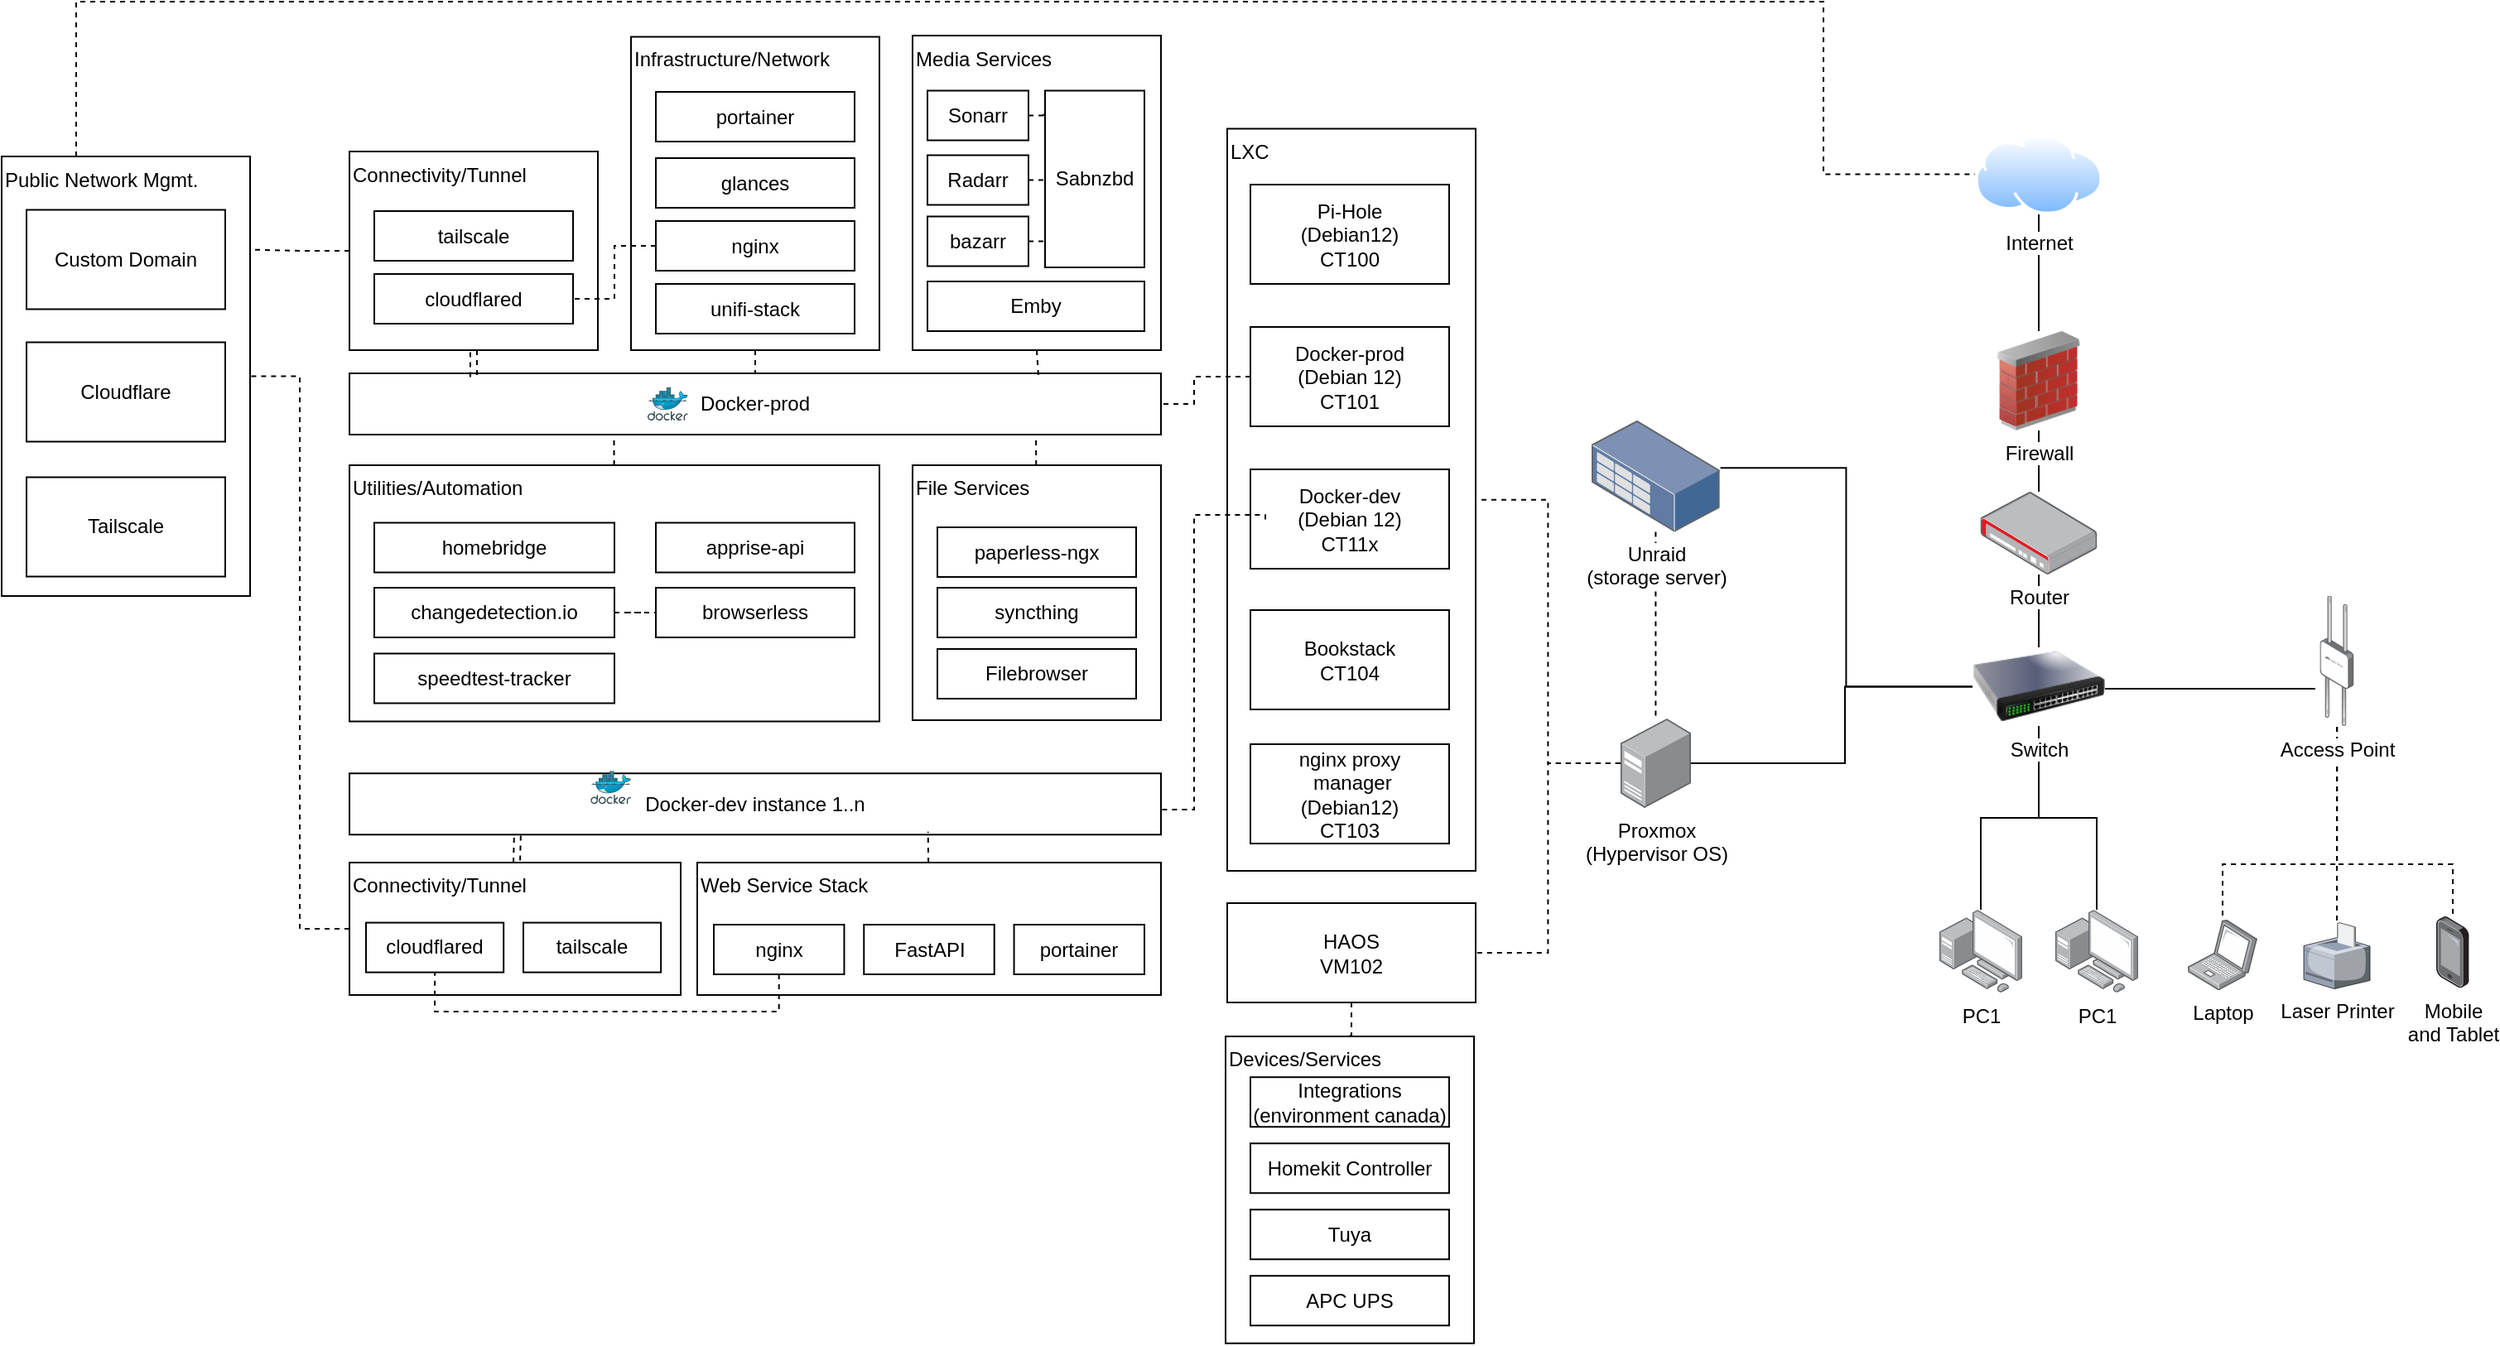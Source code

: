 <mxfile version="26.1.0">
  <diagram name="Page-1" id="8PJF-7k6O8kf38LD9RbU">
    <mxGraphModel dx="1447" dy="1107" grid="1" gridSize="10" guides="1" tooltips="1" connect="1" arrows="1" fold="1" page="1" pageScale="1" pageWidth="1600" pageHeight="900" math="0" shadow="0">
      <root>
        <mxCell id="0" />
        <mxCell id="1" parent="0" />
        <mxCell id="Pmdtr9oIzFHYsxCgHXhq-8" value="LXC" style="rounded=0;whiteSpace=wrap;html=1;align=left;verticalAlign=top;" parent="1" vertex="1">
          <mxGeometry x="810" y="96.75" width="150" height="448.25" as="geometry" />
        </mxCell>
        <mxCell id="H-8ICV9-0rw6bkesGoe8-20" value="Docker-dev&lt;div&gt;(Debian 12)&lt;br&gt;&lt;div&gt;&lt;div&gt;CT11x&lt;/div&gt;&lt;/div&gt;&lt;/div&gt;" style="rounded=0;whiteSpace=wrap;html=1;" parent="1" vertex="1">
          <mxGeometry x="824" y="302.5" width="120" height="60" as="geometry" />
        </mxCell>
        <mxCell id="JpR7qqVXLkJ56dBlj6J--28" style="edgeStyle=orthogonalEdgeStyle;rounded=0;orthogonalLoop=1;jettySize=auto;html=1;endArrow=none;startFill=0;dashed=1;exitX=0;exitY=0.5;exitDx=0;exitDy=0;" edge="1" parent="1" source="H-8ICV9-0rw6bkesGoe8-21" target="JpR7qqVXLkJ56dBlj6J--1">
          <mxGeometry relative="1" as="geometry">
            <Array as="points">
              <mxPoint x="790" y="247" />
              <mxPoint x="790" y="263" />
            </Array>
          </mxGeometry>
        </mxCell>
        <mxCell id="H-8ICV9-0rw6bkesGoe8-21" value="Docker-prod&lt;div&gt;(Debian 12)&lt;br&gt;&lt;div&gt;&lt;div&gt;CT101&lt;/div&gt;&lt;/div&gt;&lt;/div&gt;" style="rounded=0;whiteSpace=wrap;html=1;" parent="1" vertex="1">
          <mxGeometry x="824" y="216.5" width="120" height="60" as="geometry" />
        </mxCell>
        <mxCell id="Pmdtr9oIzFHYsxCgHXhq-32" style="edgeStyle=orthogonalEdgeStyle;rounded=0;orthogonalLoop=1;jettySize=auto;html=1;entryX=0.5;entryY=0;entryDx=0;entryDy=0;endArrow=none;startFill=0;dashed=1;" parent="1" source="H-8ICV9-0rw6bkesGoe8-22" target="Pmdtr9oIzFHYsxCgHXhq-30" edge="1">
          <mxGeometry relative="1" as="geometry" />
        </mxCell>
        <mxCell id="H-8ICV9-0rw6bkesGoe8-22" value="HAOS&lt;div&gt;VM102&lt;/div&gt;" style="rounded=0;whiteSpace=wrap;html=1;" parent="1" vertex="1">
          <mxGeometry x="810" y="564.5" width="150" height="60" as="geometry" />
        </mxCell>
        <mxCell id="H-8ICV9-0rw6bkesGoe8-23" value="Bookstack&lt;div&gt;&lt;div&gt;CT104&lt;/div&gt;&lt;/div&gt;" style="rounded=0;whiteSpace=wrap;html=1;" parent="1" vertex="1">
          <mxGeometry x="824" y="387.5" width="120" height="60" as="geometry" />
        </mxCell>
        <mxCell id="H-8ICV9-0rw6bkesGoe8-26" value="Pi-Hole&lt;div&gt;(Debian12)&lt;br&gt;&lt;div&gt;CT100&lt;/div&gt;&lt;/div&gt;" style="rounded=0;whiteSpace=wrap;html=1;" parent="1" vertex="1">
          <mxGeometry x="824" y="130.5" width="120" height="60" as="geometry" />
        </mxCell>
        <mxCell id="H-8ICV9-0rw6bkesGoe8-28" value="nginx proxy&lt;br&gt;&amp;nbsp;manager&lt;div&gt;(Debian12)&lt;br&gt;&lt;div&gt;CT103&lt;/div&gt;&lt;/div&gt;" style="rounded=0;whiteSpace=wrap;html=1;" parent="1" vertex="1">
          <mxGeometry x="824" y="468.5" width="120" height="60" as="geometry" />
        </mxCell>
        <mxCell id="UK7bh5dRqCB79iwSgrZ0-4" style="edgeStyle=orthogonalEdgeStyle;rounded=0;orthogonalLoop=1;jettySize=auto;html=1;endArrow=none;startFill=0;" parent="1" source="UK7bh5dRqCB79iwSgrZ0-1" target="UK7bh5dRqCB79iwSgrZ0-3" edge="1">
          <mxGeometry relative="1" as="geometry" />
        </mxCell>
        <mxCell id="UK7bh5dRqCB79iwSgrZ0-1" value="Internet" style="image;aspect=fixed;perimeter=ellipsePerimeter;html=1;align=center;shadow=0;dashed=0;spacingTop=3;image=img/lib/active_directory/internet_cloud.svg;" parent="1" vertex="1">
          <mxGeometry x="1261.51" y="100" width="76.98" height="48.5" as="geometry" />
        </mxCell>
        <mxCell id="UK7bh5dRqCB79iwSgrZ0-7" style="edgeStyle=orthogonalEdgeStyle;rounded=0;orthogonalLoop=1;jettySize=auto;html=1;endArrow=none;startFill=0;" parent="1" source="UK7bh5dRqCB79iwSgrZ0-3" target="UK7bh5dRqCB79iwSgrZ0-6" edge="1">
          <mxGeometry relative="1" as="geometry" />
        </mxCell>
        <mxCell id="UK7bh5dRqCB79iwSgrZ0-3" value="Firewall" style="image;html=1;image=img/lib/clip_art/networking/Firewall_02_128x128.png" parent="1" vertex="1">
          <mxGeometry x="1270" y="219" width="60" height="60" as="geometry" />
        </mxCell>
        <mxCell id="UK7bh5dRqCB79iwSgrZ0-10" style="edgeStyle=orthogonalEdgeStyle;rounded=0;orthogonalLoop=1;jettySize=auto;html=1;endArrow=none;startFill=0;" parent="1" source="UK7bh5dRqCB79iwSgrZ0-6" target="UK7bh5dRqCB79iwSgrZ0-9" edge="1">
          <mxGeometry relative="1" as="geometry" />
        </mxCell>
        <mxCell id="UK7bh5dRqCB79iwSgrZ0-6" value="Router" style="image;points=[];aspect=fixed;html=1;align=center;shadow=0;dashed=0;image=img/lib/allied_telesis/security/Router_VPN.svg;" parent="1" vertex="1">
          <mxGeometry x="1264.775" y="316" width="70.45" height="50" as="geometry" />
        </mxCell>
        <mxCell id="yec54TBUQDnnElS_8UVJ-3" style="edgeStyle=orthogonalEdgeStyle;rounded=0;orthogonalLoop=1;jettySize=auto;html=1;endArrow=none;startFill=0;" parent="1" source="UK7bh5dRqCB79iwSgrZ0-9" target="UK7bh5dRqCB79iwSgrZ0-18" edge="1">
          <mxGeometry relative="1" as="geometry" />
        </mxCell>
        <mxCell id="yec54TBUQDnnElS_8UVJ-5" style="edgeStyle=orthogonalEdgeStyle;rounded=0;orthogonalLoop=1;jettySize=auto;html=1;endArrow=none;startFill=0;" parent="1" source="UK7bh5dRqCB79iwSgrZ0-9" target="yec54TBUQDnnElS_8UVJ-4" edge="1">
          <mxGeometry relative="1" as="geometry" />
        </mxCell>
        <mxCell id="Pmdtr9oIzFHYsxCgHXhq-12" style="edgeStyle=orthogonalEdgeStyle;rounded=0;orthogonalLoop=1;jettySize=auto;html=1;endArrow=none;startFill=0;" parent="1" source="UK7bh5dRqCB79iwSgrZ0-9" target="Pmdtr9oIzFHYsxCgHXhq-4" edge="1">
          <mxGeometry relative="1" as="geometry">
            <Array as="points">
              <mxPoint x="1183" y="434" />
              <mxPoint x="1183" y="480" />
            </Array>
          </mxGeometry>
        </mxCell>
        <mxCell id="UK7bh5dRqCB79iwSgrZ0-9" value="Switch" style="image;html=1;image=img/lib/clip_art/networking/Switch_128x128.png" parent="1" vertex="1">
          <mxGeometry x="1260" y="410" width="80" height="47.5" as="geometry" />
        </mxCell>
        <mxCell id="UK7bh5dRqCB79iwSgrZ0-18" value="PC1" style="image;points=[];aspect=fixed;html=1;align=center;shadow=0;dashed=0;image=img/lib/allied_telesis/computer_and_terminals/Personal_Computer_with_Server.svg;" parent="1" vertex="1">
          <mxGeometry x="1240" y="568.5" width="50" height="50" as="geometry" />
        </mxCell>
        <mxCell id="yec54TBUQDnnElS_8UVJ-4" value="PC1" style="image;points=[];aspect=fixed;html=1;align=center;shadow=0;dashed=0;image=img/lib/allied_telesis/computer_and_terminals/Personal_Computer_with_Server.svg;" parent="1" vertex="1">
          <mxGeometry x="1310" y="568.5" width="50" height="50" as="geometry" />
        </mxCell>
        <mxCell id="F_XST8kIAoM1eg2vmdfE-37" value="" style="group" parent="1" vertex="1" connectable="0">
          <mxGeometry x="450" y="41.25" width="150" height="189.25" as="geometry" />
        </mxCell>
        <mxCell id="F_XST8kIAoM1eg2vmdfE-38" value="Infrastructure/Network" style="rounded=0;whiteSpace=wrap;html=1;align=left;verticalAlign=top;" parent="F_XST8kIAoM1eg2vmdfE-37" vertex="1">
          <mxGeometry width="150" height="189.25" as="geometry" />
        </mxCell>
        <mxCell id="F_XST8kIAoM1eg2vmdfE-39" value="glances" style="rounded=0;whiteSpace=wrap;html=1;" parent="F_XST8kIAoM1eg2vmdfE-37" vertex="1">
          <mxGeometry x="15" y="73.25" width="120" height="30" as="geometry" />
        </mxCell>
        <mxCell id="F_XST8kIAoM1eg2vmdfE-40" value="portainer" style="rounded=0;whiteSpace=wrap;html=1;" parent="F_XST8kIAoM1eg2vmdfE-37" vertex="1">
          <mxGeometry x="15" y="33.25" width="120" height="30" as="geometry" />
        </mxCell>
        <mxCell id="F_XST8kIAoM1eg2vmdfE-41" value="unifi-stack" style="rounded=0;whiteSpace=wrap;html=1;" parent="F_XST8kIAoM1eg2vmdfE-37" vertex="1">
          <mxGeometry x="15" y="149.25" width="120" height="30" as="geometry" />
        </mxCell>
        <mxCell id="F_XST8kIAoM1eg2vmdfE-42" value="nginx" style="rounded=0;whiteSpace=wrap;html=1;" parent="F_XST8kIAoM1eg2vmdfE-37" vertex="1">
          <mxGeometry x="15" y="111.25" width="120" height="30" as="geometry" />
        </mxCell>
        <mxCell id="F_XST8kIAoM1eg2vmdfE-43" value="" style="group" parent="1" vertex="1" connectable="0">
          <mxGeometry x="280" y="110.5" width="150" height="120" as="geometry" />
        </mxCell>
        <mxCell id="F_XST8kIAoM1eg2vmdfE-44" value="Connectivity/Tunnel" style="rounded=0;whiteSpace=wrap;html=1;align=left;verticalAlign=top;" parent="F_XST8kIAoM1eg2vmdfE-43" vertex="1">
          <mxGeometry width="150" height="120" as="geometry" />
        </mxCell>
        <mxCell id="F_XST8kIAoM1eg2vmdfE-45" value="tailscale" style="rounded=0;whiteSpace=wrap;html=1;" parent="F_XST8kIAoM1eg2vmdfE-43" vertex="1">
          <mxGeometry x="15" y="36" width="120" height="30" as="geometry" />
        </mxCell>
        <mxCell id="F_XST8kIAoM1eg2vmdfE-46" value="cloudflared" style="rounded=0;whiteSpace=wrap;html=1;" parent="F_XST8kIAoM1eg2vmdfE-43" vertex="1">
          <mxGeometry x="15" y="74" width="120" height="30" as="geometry" />
        </mxCell>
        <mxCell id="F_XST8kIAoM1eg2vmdfE-66" value="" style="shape=image;html=1;verticalAlign=top;verticalLabelPosition=bottom;labelBackgroundColor=#ffffff;imageAspect=0;aspect=fixed;image=https://cdn1.iconfinder.com/data/icons/operating-system-flat-1/30/ubuntu-128.png" parent="1" vertex="1">
          <mxGeometry x="920" y="424.63" width="20" height="20" as="geometry" />
        </mxCell>
        <mxCell id="F_XST8kIAoM1eg2vmdfE-68" value="" style="shape=image;html=1;verticalAlign=top;verticalLabelPosition=bottom;labelBackgroundColor=#ffffff;imageAspect=0;aspect=fixed;image=https://cdn1.iconfinder.com/data/icons/Vista-Inspirate_1.0/128x128/apps/debian.png" parent="1" vertex="1">
          <mxGeometry x="824" y="507.5" width="20" height="20" as="geometry" />
        </mxCell>
        <mxCell id="F_XST8kIAoM1eg2vmdfE-69" value="" style="shape=image;html=1;verticalAlign=top;verticalLabelPosition=bottom;labelBackgroundColor=#ffffff;imageAspect=0;aspect=fixed;image=https://cdn1.iconfinder.com/data/icons/Vista-Inspirate_1.0/128x128/apps/debian.png" parent="1" vertex="1">
          <mxGeometry x="824" y="342.5" width="20" height="20" as="geometry" />
        </mxCell>
        <mxCell id="F_XST8kIAoM1eg2vmdfE-70" value="" style="shape=image;html=1;verticalAlign=top;verticalLabelPosition=bottom;labelBackgroundColor=#ffffff;imageAspect=0;aspect=fixed;image=https://cdn1.iconfinder.com/data/icons/Vista-Inspirate_1.0/128x128/apps/debian.png" parent="1" vertex="1">
          <mxGeometry x="824" y="256.5" width="20" height="20" as="geometry" />
        </mxCell>
        <mxCell id="F_XST8kIAoM1eg2vmdfE-71" value="" style="shape=image;html=1;verticalAlign=top;verticalLabelPosition=bottom;labelBackgroundColor=#ffffff;imageAspect=0;aspect=fixed;image=https://cdn1.iconfinder.com/data/icons/Vista-Inspirate_1.0/128x128/apps/debian.png" parent="1" vertex="1">
          <mxGeometry x="824" y="170.5" width="20" height="20" as="geometry" />
        </mxCell>
        <mxCell id="Pmdtr9oIzFHYsxCgHXhq-1" value="Laptop" style="image;points=[];aspect=fixed;html=1;align=center;shadow=0;dashed=0;image=img/lib/allied_telesis/computer_and_terminals/Laptop.svg;" parent="1" vertex="1">
          <mxGeometry x="1390" y="574.5" width="42" height="42.6" as="geometry" />
        </mxCell>
        <mxCell id="Pmdtr9oIzFHYsxCgHXhq-2" value="Mobile&lt;div&gt;and Tablet&lt;/div&gt;" style="image;points=[];aspect=fixed;html=1;align=center;shadow=0;dashed=0;image=img/lib/allied_telesis/computer_and_terminals/Smartphone.svg;" parent="1" vertex="1">
          <mxGeometry x="1540" y="572.5" width="19.8" height="43.2" as="geometry" />
        </mxCell>
        <mxCell id="Pmdtr9oIzFHYsxCgHXhq-17" style="edgeStyle=orthogonalEdgeStyle;rounded=0;orthogonalLoop=1;jettySize=auto;html=1;entryX=1;entryY=0.5;entryDx=0;entryDy=0;endArrow=none;startFill=0;dashed=1;" parent="1" source="Pmdtr9oIzFHYsxCgHXhq-4" target="Pmdtr9oIzFHYsxCgHXhq-8" edge="1">
          <mxGeometry relative="1" as="geometry" />
        </mxCell>
        <mxCell id="Pmdtr9oIzFHYsxCgHXhq-18" style="edgeStyle=orthogonalEdgeStyle;rounded=0;orthogonalLoop=1;jettySize=auto;html=1;entryX=1;entryY=0.5;entryDx=0;entryDy=0;endArrow=none;startFill=0;dashed=1;" parent="1" source="Pmdtr9oIzFHYsxCgHXhq-4" target="H-8ICV9-0rw6bkesGoe8-22" edge="1">
          <mxGeometry relative="1" as="geometry" />
        </mxCell>
        <mxCell id="Pmdtr9oIzFHYsxCgHXhq-4" value="Proxmox&lt;div&gt;(Hypervisor OS)&lt;/div&gt;" style="image;points=[];aspect=fixed;html=1;align=center;shadow=0;dashed=0;image=img/lib/allied_telesis/computer_and_terminals/Server_Desktop.svg;" parent="1" vertex="1">
          <mxGeometry x="1047.4" y="453" width="42.6" height="54" as="geometry" />
        </mxCell>
        <mxCell id="Pmdtr9oIzFHYsxCgHXhq-11" style="edgeStyle=orthogonalEdgeStyle;rounded=0;orthogonalLoop=1;jettySize=auto;html=1;entryX=1.005;entryY=0.426;entryDx=0;entryDy=0;entryPerimeter=0;endArrow=none;startFill=0;" parent="1" source="UK7bh5dRqCB79iwSgrZ0-9" target="Pmdtr9oIzFHYsxCgHXhq-19" edge="1">
          <mxGeometry relative="1" as="geometry">
            <mxPoint x="1090.0" y="329.354" as="targetPoint" />
          </mxGeometry>
        </mxCell>
        <mxCell id="Pmdtr9oIzFHYsxCgHXhq-20" style="edgeStyle=orthogonalEdgeStyle;rounded=0;orthogonalLoop=1;jettySize=auto;html=1;endArrow=none;startFill=0;dashed=1;" parent="1" source="Pmdtr9oIzFHYsxCgHXhq-19" target="Pmdtr9oIzFHYsxCgHXhq-4" edge="1">
          <mxGeometry relative="1" as="geometry" />
        </mxCell>
        <mxCell id="Pmdtr9oIzFHYsxCgHXhq-19" value="Unraid&lt;div&gt;(storage server)&lt;/div&gt;" style="image;points=[];aspect=fixed;html=1;align=center;shadow=0;dashed=0;image=img/lib/allied_telesis/storage/Datacenter_Server_Rack_Storage_Unit_Small.svg;" parent="1" vertex="1">
          <mxGeometry x="1030" y="273" width="77.4" height="67.2" as="geometry" />
        </mxCell>
        <mxCell id="Pmdtr9oIzFHYsxCgHXhq-31" value="" style="group" parent="1" vertex="1" connectable="0">
          <mxGeometry x="809" y="645" width="150" height="185.38" as="geometry" />
        </mxCell>
        <mxCell id="Pmdtr9oIzFHYsxCgHXhq-30" value="Devices/Services" style="rounded=0;whiteSpace=wrap;html=1;align=left;verticalAlign=top;" parent="Pmdtr9oIzFHYsxCgHXhq-31" vertex="1">
          <mxGeometry width="150" height="185.38" as="geometry" />
        </mxCell>
        <mxCell id="H-8ICV9-0rw6bkesGoe8-65" value="APC UPS" style="rounded=0;whiteSpace=wrap;html=1;" parent="Pmdtr9oIzFHYsxCgHXhq-31" vertex="1">
          <mxGeometry x="15.0" y="144.63" width="120" height="30" as="geometry" />
        </mxCell>
        <mxCell id="H-8ICV9-0rw6bkesGoe8-70" value="Tuya" style="rounded=0;whiteSpace=wrap;html=1;" parent="Pmdtr9oIzFHYsxCgHXhq-31" vertex="1">
          <mxGeometry x="15" y="104.63" width="120" height="30" as="geometry" />
        </mxCell>
        <mxCell id="H-8ICV9-0rw6bkesGoe8-71" value="Homekit Controller" style="rounded=0;whiteSpace=wrap;html=1;" parent="Pmdtr9oIzFHYsxCgHXhq-31" vertex="1">
          <mxGeometry x="15" y="64.63" width="120" height="30" as="geometry" />
        </mxCell>
        <mxCell id="H-8ICV9-0rw6bkesGoe8-72" value="Integrations&lt;div&gt;(environment canada)&lt;/div&gt;" style="rounded=0;whiteSpace=wrap;html=1;" parent="Pmdtr9oIzFHYsxCgHXhq-31" vertex="1">
          <mxGeometry x="15" y="24.63" width="120" height="30" as="geometry" />
        </mxCell>
        <mxCell id="gXLPGHpepohOSubI1-nf-10" value="Laser Printer" style="verticalLabelPosition=bottom;sketch=0;aspect=fixed;html=1;verticalAlign=top;strokeColor=none;align=center;outlineConnect=0;shape=mxgraph.citrix.printer;" parent="1" vertex="1">
          <mxGeometry x="1460" y="576.3" width="40" height="40" as="geometry" />
        </mxCell>
        <mxCell id="gXLPGHpepohOSubI1-nf-20" style="edgeStyle=orthogonalEdgeStyle;rounded=0;orthogonalLoop=1;jettySize=auto;html=1;dashed=1;endArrow=none;startFill=0;" parent="1" source="gXLPGHpepohOSubI1-nf-11" target="Pmdtr9oIzFHYsxCgHXhq-1" edge="1">
          <mxGeometry relative="1" as="geometry">
            <Array as="points">
              <mxPoint x="1480" y="541" />
              <mxPoint x="1411" y="541" />
            </Array>
          </mxGeometry>
        </mxCell>
        <mxCell id="gXLPGHpepohOSubI1-nf-21" style="edgeStyle=orthogonalEdgeStyle;rounded=0;orthogonalLoop=1;jettySize=auto;html=1;dashed=1;endArrow=none;startFill=0;" parent="1" source="gXLPGHpepohOSubI1-nf-11" target="Pmdtr9oIzFHYsxCgHXhq-2" edge="1">
          <mxGeometry relative="1" as="geometry">
            <Array as="points">
              <mxPoint x="1480" y="541" />
              <mxPoint x="1550" y="541" />
            </Array>
          </mxGeometry>
        </mxCell>
        <mxCell id="gXLPGHpepohOSubI1-nf-22" style="edgeStyle=orthogonalEdgeStyle;rounded=0;orthogonalLoop=1;jettySize=auto;html=1;dashed=1;endArrow=none;startFill=0;" parent="1" source="gXLPGHpepohOSubI1-nf-11" target="gXLPGHpepohOSubI1-nf-10" edge="1">
          <mxGeometry relative="1" as="geometry" />
        </mxCell>
        <mxCell id="gXLPGHpepohOSubI1-nf-11" value="Access Point" style="image;points=[];aspect=fixed;html=1;align=center;shadow=0;dashed=0;image=img/lib/allied_telesis/wireless/Access_Point_Outdoor.svg;" parent="1" vertex="1">
          <mxGeometry x="1469.77" y="379" width="20.46" height="79" as="geometry" />
        </mxCell>
        <mxCell id="gXLPGHpepohOSubI1-nf-24" style="edgeStyle=elbowEdgeStyle;rounded=0;orthogonalLoop=1;jettySize=auto;elbow=vertical;html=1;entryX=-0.138;entryY=0.706;entryDx=0;entryDy=0;entryPerimeter=0;endArrow=none;startFill=0;" parent="1" source="UK7bh5dRqCB79iwSgrZ0-9" target="gXLPGHpepohOSubI1-nf-11" edge="1">
          <mxGeometry relative="1" as="geometry" />
        </mxCell>
        <mxCell id="JpR7qqVXLkJ56dBlj6J--1" value="Docker-prod" style="rounded=0;whiteSpace=wrap;html=1;" vertex="1" parent="1">
          <mxGeometry x="280" y="244.5" width="490" height="37" as="geometry" />
        </mxCell>
        <mxCell id="JpR7qqVXLkJ56dBlj6J--11" value="" style="group" vertex="1" connectable="0" parent="1">
          <mxGeometry x="620" y="40.5" width="150" height="190" as="geometry" />
        </mxCell>
        <mxCell id="F_XST8kIAoM1eg2vmdfE-31" value="Media Services" style="rounded=0;whiteSpace=wrap;html=1;align=left;verticalAlign=top;" parent="JpR7qqVXLkJ56dBlj6J--11" vertex="1">
          <mxGeometry width="150" height="190" as="geometry" />
        </mxCell>
        <mxCell id="F_XST8kIAoM1eg2vmdfE-35" value="Emby" style="rounded=0;whiteSpace=wrap;html=1;" parent="JpR7qqVXLkJ56dBlj6J--11" vertex="1">
          <mxGeometry x="9" y="148.5" width="131" height="30" as="geometry" />
        </mxCell>
        <mxCell id="JpR7qqVXLkJ56dBlj6J--9" style="edgeStyle=orthogonalEdgeStyle;rounded=0;orthogonalLoop=1;jettySize=auto;html=1;endArrow=none;startFill=0;dashed=1;" edge="1" parent="JpR7qqVXLkJ56dBlj6J--11" source="F_XST8kIAoM1eg2vmdfE-32" target="F_XST8kIAoM1eg2vmdfE-34">
          <mxGeometry relative="1" as="geometry" />
        </mxCell>
        <mxCell id="F_XST8kIAoM1eg2vmdfE-32" value="Radarr" style="rounded=0;whiteSpace=wrap;html=1;" parent="JpR7qqVXLkJ56dBlj6J--11" vertex="1">
          <mxGeometry x="9" y="72.25" width="61" height="30" as="geometry" />
        </mxCell>
        <mxCell id="F_XST8kIAoM1eg2vmdfE-33" value="Sonarr" style="rounded=0;whiteSpace=wrap;html=1;" parent="JpR7qqVXLkJ56dBlj6J--11" vertex="1">
          <mxGeometry x="9" y="33.25" width="61" height="30" as="geometry" />
        </mxCell>
        <mxCell id="F_XST8kIAoM1eg2vmdfE-36" value="bazarr" style="rounded=0;whiteSpace=wrap;html=1;" parent="JpR7qqVXLkJ56dBlj6J--11" vertex="1">
          <mxGeometry x="9" y="109.25" width="61" height="30" as="geometry" />
        </mxCell>
        <mxCell id="JpR7qqVXLkJ56dBlj6J--8" style="edgeStyle=orthogonalEdgeStyle;rounded=0;orthogonalLoop=1;jettySize=auto;html=1;entryX=-0.021;entryY=0.136;entryDx=0;entryDy=0;entryPerimeter=0;endArrow=none;startFill=0;dashed=1;" edge="1" parent="JpR7qqVXLkJ56dBlj6J--11" source="F_XST8kIAoM1eg2vmdfE-33" target="F_XST8kIAoM1eg2vmdfE-34">
          <mxGeometry relative="1" as="geometry" />
        </mxCell>
        <mxCell id="JpR7qqVXLkJ56dBlj6J--10" style="edgeStyle=orthogonalEdgeStyle;rounded=0;orthogonalLoop=1;jettySize=auto;html=1;entryX=0.008;entryY=0.845;entryDx=0;entryDy=0;entryPerimeter=0;endArrow=none;startFill=0;dashed=1;" edge="1" parent="JpR7qqVXLkJ56dBlj6J--11" source="F_XST8kIAoM1eg2vmdfE-36" target="F_XST8kIAoM1eg2vmdfE-34">
          <mxGeometry relative="1" as="geometry" />
        </mxCell>
        <mxCell id="F_XST8kIAoM1eg2vmdfE-34" value="Sabnzbd" style="rounded=0;whiteSpace=wrap;html=1;" parent="JpR7qqVXLkJ56dBlj6J--11" vertex="1">
          <mxGeometry x="80" y="33.25" width="60" height="106.75" as="geometry" />
        </mxCell>
        <mxCell id="JpR7qqVXLkJ56dBlj6J--14" value="" style="group" vertex="1" connectable="0" parent="1">
          <mxGeometry x="620" y="300" width="150" height="154" as="geometry" />
        </mxCell>
        <mxCell id="F_XST8kIAoM1eg2vmdfE-55" value="File Services" style="rounded=0;whiteSpace=wrap;html=1;align=left;verticalAlign=top;" parent="JpR7qqVXLkJ56dBlj6J--14" vertex="1">
          <mxGeometry width="150" height="154" as="geometry" />
        </mxCell>
        <mxCell id="F_XST8kIAoM1eg2vmdfE-56" value="syncthing" style="rounded=0;whiteSpace=wrap;html=1;" parent="JpR7qqVXLkJ56dBlj6J--14" vertex="1">
          <mxGeometry x="15" y="74" width="120" height="30" as="geometry" />
        </mxCell>
        <mxCell id="F_XST8kIAoM1eg2vmdfE-57" value="paperless-ngx" style="rounded=0;whiteSpace=wrap;html=1;" parent="JpR7qqVXLkJ56dBlj6J--14" vertex="1">
          <mxGeometry x="15" y="37.5" width="120" height="30" as="geometry" />
        </mxCell>
        <mxCell id="F_XST8kIAoM1eg2vmdfE-58" value="Filebrowser" style="rounded=0;whiteSpace=wrap;html=1;" parent="JpR7qqVXLkJ56dBlj6J--14" vertex="1">
          <mxGeometry x="15" y="111" width="120" height="30" as="geometry" />
        </mxCell>
        <mxCell id="JpR7qqVXLkJ56dBlj6J--16" style="rounded=0;orthogonalLoop=1;jettySize=auto;html=1;entryX=0.326;entryY=1.014;entryDx=0;entryDy=0;entryPerimeter=0;endArrow=none;startFill=0;dashed=1;" edge="1" parent="1" source="F_XST8kIAoM1eg2vmdfE-48" target="JpR7qqVXLkJ56dBlj6J--1">
          <mxGeometry relative="1" as="geometry" />
        </mxCell>
        <mxCell id="JpR7qqVXLkJ56dBlj6J--17" style="rounded=0;orthogonalLoop=1;jettySize=auto;html=1;entryX=0.846;entryY=1.041;entryDx=0;entryDy=0;entryPerimeter=0;endArrow=none;startFill=0;dashed=1;" edge="1" parent="1" source="F_XST8kIAoM1eg2vmdfE-55" target="JpR7qqVXLkJ56dBlj6J--1">
          <mxGeometry relative="1" as="geometry" />
        </mxCell>
        <mxCell id="JpR7qqVXLkJ56dBlj6J--20" style="rounded=0;orthogonalLoop=1;jettySize=auto;html=1;dashed=1;endArrow=none;startFill=0;exitX=0.5;exitY=1;exitDx=0;exitDy=0;entryX=0.849;entryY=0.038;entryDx=0;entryDy=0;entryPerimeter=0;" edge="1" parent="1" source="F_XST8kIAoM1eg2vmdfE-31" target="JpR7qqVXLkJ56dBlj6J--1">
          <mxGeometry relative="1" as="geometry" />
        </mxCell>
        <mxCell id="JpR7qqVXLkJ56dBlj6J--21" style="rounded=0;orthogonalLoop=1;jettySize=auto;html=1;dashed=1;endArrow=none;startFill=0;exitX=0.5;exitY=1;exitDx=0;exitDy=0;" edge="1" parent="1" source="F_XST8kIAoM1eg2vmdfE-38" target="JpR7qqVXLkJ56dBlj6J--1">
          <mxGeometry relative="1" as="geometry" />
        </mxCell>
        <mxCell id="JpR7qqVXLkJ56dBlj6J--22" style="rounded=0;orthogonalLoop=1;jettySize=auto;html=1;entryX=0.153;entryY=0.06;entryDx=0;entryDy=0;entryPerimeter=0;dashed=1;endArrow=none;startFill=0;shape=link;" edge="1" parent="1" source="F_XST8kIAoM1eg2vmdfE-44" target="JpR7qqVXLkJ56dBlj6J--1">
          <mxGeometry relative="1" as="geometry" />
        </mxCell>
        <mxCell id="JpR7qqVXLkJ56dBlj6J--27" value="" style="group" vertex="1" connectable="0" parent="1">
          <mxGeometry x="280" y="300" width="320" height="154.75" as="geometry" />
        </mxCell>
        <mxCell id="F_XST8kIAoM1eg2vmdfE-48" value="Utilities/Automation" style="rounded=0;whiteSpace=wrap;html=1;align=left;verticalAlign=top;container=0;" parent="JpR7qqVXLkJ56dBlj6J--27" vertex="1">
          <mxGeometry width="320" height="154.75" as="geometry" />
        </mxCell>
        <mxCell id="JpR7qqVXLkJ56dBlj6J--12" style="edgeStyle=orthogonalEdgeStyle;rounded=0;orthogonalLoop=1;jettySize=auto;html=1;entryX=0;entryY=0.5;entryDx=0;entryDy=0;endArrow=none;startFill=0;dashed=1;" edge="1" parent="JpR7qqVXLkJ56dBlj6J--27" source="F_XST8kIAoM1eg2vmdfE-49" target="F_XST8kIAoM1eg2vmdfE-50">
          <mxGeometry relative="1" as="geometry" />
        </mxCell>
        <mxCell id="F_XST8kIAoM1eg2vmdfE-50" value="browserless" style="rounded=0;whiteSpace=wrap;html=1;container=0;" parent="JpR7qqVXLkJ56dBlj6J--27" vertex="1">
          <mxGeometry x="185" y="74" width="120" height="30" as="geometry" />
        </mxCell>
        <mxCell id="F_XST8kIAoM1eg2vmdfE-53" value="apprise-api" style="rounded=0;whiteSpace=wrap;html=1;container=0;" parent="JpR7qqVXLkJ56dBlj6J--27" vertex="1">
          <mxGeometry x="185" y="34.75" width="120" height="30" as="geometry" />
        </mxCell>
        <mxCell id="F_XST8kIAoM1eg2vmdfE-49" value="changedetection.io" style="rounded=0;whiteSpace=wrap;html=1;container=0;" parent="JpR7qqVXLkJ56dBlj6J--27" vertex="1">
          <mxGeometry x="15" y="74" width="145" height="30" as="geometry" />
        </mxCell>
        <mxCell id="F_XST8kIAoM1eg2vmdfE-51" value="homebridge" style="rounded=0;whiteSpace=wrap;html=1;container=0;" parent="JpR7qqVXLkJ56dBlj6J--27" vertex="1">
          <mxGeometry x="15" y="34.75" width="145" height="30" as="geometry" />
        </mxCell>
        <mxCell id="F_XST8kIAoM1eg2vmdfE-52" value="speedtest-tracker" style="rounded=0;whiteSpace=wrap;html=1;container=0;" parent="JpR7qqVXLkJ56dBlj6J--27" vertex="1">
          <mxGeometry x="15" y="113.75" width="145" height="30" as="geometry" />
        </mxCell>
        <mxCell id="yec54TBUQDnnElS_8UVJ-2" value="" style="image;sketch=0;aspect=fixed;html=1;points=[];align=center;fontSize=12;image=img/lib/mscae/Docker.svg;" parent="1" vertex="1">
          <mxGeometry x="460" y="253" width="24.39" height="20" as="geometry" />
        </mxCell>
        <mxCell id="JpR7qqVXLkJ56dBlj6J--29" value="Docker-dev instance 1..n" style="rounded=0;whiteSpace=wrap;html=1;" vertex="1" parent="1">
          <mxGeometry x="280" y="486.13" width="490" height="37" as="geometry" />
        </mxCell>
        <mxCell id="F_XST8kIAoM1eg2vmdfE-65" value="" style="image;sketch=0;aspect=fixed;html=1;points=[];align=center;fontSize=12;image=img/lib/mscae/Docker.svg;" parent="1" vertex="1">
          <mxGeometry x="425.61" y="484.63" width="24.39" height="20" as="geometry" />
        </mxCell>
        <mxCell id="JpR7qqVXLkJ56dBlj6J--52" value="" style="group" vertex="1" connectable="0" parent="1">
          <mxGeometry x="490" y="540" width="280" height="80" as="geometry" />
        </mxCell>
        <mxCell id="JpR7qqVXLkJ56dBlj6J--38" value="Web Service Stack" style="rounded=0;whiteSpace=wrap;html=1;align=left;verticalAlign=top;container=0;" vertex="1" parent="JpR7qqVXLkJ56dBlj6J--52">
          <mxGeometry width="280" height="80" as="geometry" />
        </mxCell>
        <mxCell id="JpR7qqVXLkJ56dBlj6J--48" value="" style="group" vertex="1" connectable="0" parent="JpR7qqVXLkJ56dBlj6J--52">
          <mxGeometry x="10" y="37.5" width="260" height="30" as="geometry" />
        </mxCell>
        <mxCell id="JpR7qqVXLkJ56dBlj6J--43" value="nginx" style="rounded=0;whiteSpace=wrap;html=1;" vertex="1" parent="JpR7qqVXLkJ56dBlj6J--48">
          <mxGeometry width="78.725" height="30" as="geometry" />
        </mxCell>
        <mxCell id="JpR7qqVXLkJ56dBlj6J--44" value="FastAPI" style="rounded=0;whiteSpace=wrap;html=1;" vertex="1" parent="JpR7qqVXLkJ56dBlj6J--48">
          <mxGeometry x="90.637" width="78.725" height="30" as="geometry" />
        </mxCell>
        <mxCell id="JpR7qqVXLkJ56dBlj6J--45" value="portainer" style="rounded=0;whiteSpace=wrap;html=1;" vertex="1" parent="JpR7qqVXLkJ56dBlj6J--48">
          <mxGeometry x="181.275" width="78.725" height="30" as="geometry" />
        </mxCell>
        <mxCell id="JpR7qqVXLkJ56dBlj6J--53" style="rounded=0;orthogonalLoop=1;jettySize=auto;html=1;entryX=0.713;entryY=0.954;entryDx=0;entryDy=0;entryPerimeter=0;endArrow=none;startFill=0;dashed=1;" edge="1" parent="1" source="JpR7qqVXLkJ56dBlj6J--38" target="JpR7qqVXLkJ56dBlj6J--29">
          <mxGeometry relative="1" as="geometry" />
        </mxCell>
        <mxCell id="JpR7qqVXLkJ56dBlj6J--54" style="rounded=0;orthogonalLoop=1;jettySize=auto;html=1;endArrow=none;startFill=0;entryX=0.207;entryY=1.015;entryDx=0;entryDy=0;entryPerimeter=0;shape=link;dashed=1;" edge="1" parent="1" source="JpR7qqVXLkJ56dBlj6J--40" target="JpR7qqVXLkJ56dBlj6J--29">
          <mxGeometry relative="1" as="geometry">
            <mxPoint x="750" y="530" as="targetPoint" />
          </mxGeometry>
        </mxCell>
        <mxCell id="JpR7qqVXLkJ56dBlj6J--55" style="edgeStyle=orthogonalEdgeStyle;rounded=0;orthogonalLoop=1;jettySize=auto;html=1;entryX=1;entryY=0.5;entryDx=0;entryDy=0;dashed=1;endArrow=none;startFill=0;" edge="1" parent="1" source="F_XST8kIAoM1eg2vmdfE-42" target="F_XST8kIAoM1eg2vmdfE-46">
          <mxGeometry relative="1" as="geometry" />
        </mxCell>
        <mxCell id="JpR7qqVXLkJ56dBlj6J--61" style="edgeStyle=orthogonalEdgeStyle;rounded=0;orthogonalLoop=1;jettySize=auto;html=1;dashed=1;endArrow=none;startFill=0;exitX=0;exitY=0.5;exitDx=0;exitDy=0;" edge="1" parent="1" target="JpR7qqVXLkJ56dBlj6J--29">
          <mxGeometry relative="1" as="geometry">
            <mxPoint x="833.02" y="332.71" as="sourcePoint" />
            <mxPoint x="770.0" y="507.504" as="targetPoint" />
            <Array as="points">
              <mxPoint x="833" y="330" />
              <mxPoint x="790" y="330" />
              <mxPoint x="790" y="508" />
            </Array>
          </mxGeometry>
        </mxCell>
        <mxCell id="JpR7qqVXLkJ56dBlj6J--65" value="" style="group" vertex="1" connectable="0" parent="1">
          <mxGeometry x="70" y="113.5" width="150" height="265.5" as="geometry" />
        </mxCell>
        <mxCell id="JpR7qqVXLkJ56dBlj6J--64" value="Public Network Mgmt." style="rounded=0;whiteSpace=wrap;html=1;align=left;verticalAlign=top;" vertex="1" parent="JpR7qqVXLkJ56dBlj6J--65">
          <mxGeometry width="150" height="265.5" as="geometry" />
        </mxCell>
        <mxCell id="H-8ICV9-0rw6bkesGoe8-67" value="Cloudflare" style="rounded=0;whiteSpace=wrap;html=1;" parent="JpR7qqVXLkJ56dBlj6J--65" vertex="1">
          <mxGeometry x="15" y="112.25" width="120" height="60" as="geometry" />
        </mxCell>
        <mxCell id="H-8ICV9-0rw6bkesGoe8-68" value="Tailscale" style="rounded=0;whiteSpace=wrap;html=1;" parent="JpR7qqVXLkJ56dBlj6J--65" vertex="1">
          <mxGeometry x="15" y="193.75" width="120" height="60" as="geometry" />
        </mxCell>
        <mxCell id="H-8ICV9-0rw6bkesGoe8-69" value="Custom Domain" style="rounded=0;whiteSpace=wrap;html=1;" parent="JpR7qqVXLkJ56dBlj6J--65" vertex="1">
          <mxGeometry x="15" y="32.25" width="120" height="60" as="geometry" />
        </mxCell>
        <mxCell id="JpR7qqVXLkJ56dBlj6J--66" style="edgeStyle=orthogonalEdgeStyle;rounded=0;orthogonalLoop=1;jettySize=auto;html=1;entryX=1.001;entryY=0.212;entryDx=0;entryDy=0;entryPerimeter=0;endArrow=none;startFill=0;dashed=1;" edge="1" parent="1" source="F_XST8kIAoM1eg2vmdfE-44" target="JpR7qqVXLkJ56dBlj6J--64">
          <mxGeometry relative="1" as="geometry" />
        </mxCell>
        <mxCell id="JpR7qqVXLkJ56dBlj6J--67" value="" style="group" vertex="1" connectable="0" parent="1">
          <mxGeometry x="280" y="540" width="200" height="80" as="geometry" />
        </mxCell>
        <mxCell id="JpR7qqVXLkJ56dBlj6J--40" value="Connectivity/Tunnel" style="rounded=0;whiteSpace=wrap;html=1;align=left;verticalAlign=top;container=0;" vertex="1" parent="JpR7qqVXLkJ56dBlj6J--67">
          <mxGeometry width="200" height="80" as="geometry" />
        </mxCell>
        <mxCell id="JpR7qqVXLkJ56dBlj6J--41" value="tailscale" style="rounded=0;whiteSpace=wrap;html=1;container=0;" vertex="1" parent="JpR7qqVXLkJ56dBlj6J--67">
          <mxGeometry x="105" y="36.3" width="83.077" height="30" as="geometry" />
        </mxCell>
        <mxCell id="JpR7qqVXLkJ56dBlj6J--42" value="cloudflared" style="rounded=0;whiteSpace=wrap;html=1;container=0;" vertex="1" parent="JpR7qqVXLkJ56dBlj6J--67">
          <mxGeometry x="10.003" y="36.3" width="83.077" height="30" as="geometry" />
        </mxCell>
        <mxCell id="JpR7qqVXLkJ56dBlj6J--68" style="edgeStyle=orthogonalEdgeStyle;rounded=0;orthogonalLoop=1;jettySize=auto;html=1;entryX=0.5;entryY=1;entryDx=0;entryDy=0;dashed=1;endArrow=none;startFill=0;" edge="1" parent="1" source="JpR7qqVXLkJ56dBlj6J--43" target="JpR7qqVXLkJ56dBlj6J--42">
          <mxGeometry relative="1" as="geometry">
            <Array as="points">
              <mxPoint x="539" y="630" />
              <mxPoint x="332" y="630" />
            </Array>
          </mxGeometry>
        </mxCell>
        <mxCell id="JpR7qqVXLkJ56dBlj6J--69" style="edgeStyle=orthogonalEdgeStyle;rounded=0;orthogonalLoop=1;jettySize=auto;html=1;entryX=1;entryY=0.5;entryDx=0;entryDy=0;dashed=1;endArrow=none;startFill=0;" edge="1" parent="1" source="JpR7qqVXLkJ56dBlj6J--40" target="JpR7qqVXLkJ56dBlj6J--64">
          <mxGeometry relative="1" as="geometry" />
        </mxCell>
        <mxCell id="JpR7qqVXLkJ56dBlj6J--70" style="edgeStyle=orthogonalEdgeStyle;rounded=0;orthogonalLoop=1;jettySize=auto;html=1;entryX=0;entryY=0.5;entryDx=0;entryDy=0;dashed=1;endArrow=none;startFill=0;" edge="1" parent="1" source="JpR7qqVXLkJ56dBlj6J--64" target="UK7bh5dRqCB79iwSgrZ0-1">
          <mxGeometry relative="1" as="geometry">
            <Array as="points">
              <mxPoint x="115" y="20" />
              <mxPoint x="1170" y="20" />
              <mxPoint x="1170" y="124" />
            </Array>
          </mxGeometry>
        </mxCell>
      </root>
    </mxGraphModel>
  </diagram>
</mxfile>

